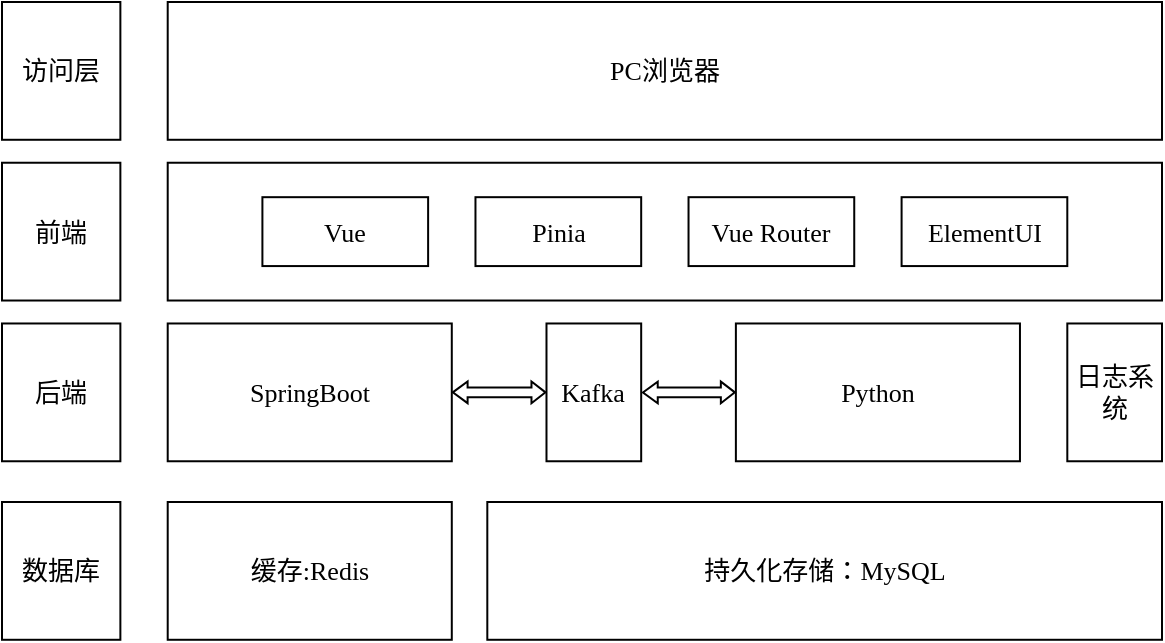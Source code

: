 <mxfile version="21.2.9" type="github">
  <diagram name="第 1 页" id="gowAeJeLTweQWPJeWf1h">
    <mxGraphModel dx="683" dy="355" grid="1" gridSize="10" guides="1" tooltips="1" connect="1" arrows="1" fold="1" page="1" pageScale="1" pageWidth="583" pageHeight="827" math="0" shadow="0">
      <root>
        <mxCell id="0" />
        <mxCell id="1" parent="0" />
        <mxCell id="Yw5uILtMvtEFI5OF6cG2-1" value="访问层" style="rounded=0;whiteSpace=wrap;html=1;fontFamily=宋体;fontSize=13;" parent="1" vertex="1">
          <mxGeometry width="59.184" height="68.889" as="geometry" />
        </mxCell>
        <mxCell id="Yw5uILtMvtEFI5OF6cG2-2" value="PC浏览器" style="rounded=0;whiteSpace=wrap;html=1;fontFamily=宋体;fontSize=13;" parent="1" vertex="1">
          <mxGeometry x="82.857" width="497.143" height="68.889" as="geometry" />
        </mxCell>
        <mxCell id="Yw5uILtMvtEFI5OF6cG2-3" value="前端" style="rounded=0;whiteSpace=wrap;html=1;fontFamily=宋体;fontSize=13;" parent="1" vertex="1">
          <mxGeometry y="80.37" width="59.184" height="68.889" as="geometry" />
        </mxCell>
        <mxCell id="ZB8pXx9DZRXZiF8Oz1ir-5" value="后端" style="rounded=0;whiteSpace=wrap;html=1;fontFamily=宋体;fontSize=13;" parent="1" vertex="1">
          <mxGeometry y="160.741" width="59.184" height="68.889" as="geometry" />
        </mxCell>
        <mxCell id="ZB8pXx9DZRXZiF8Oz1ir-6" value="SpringBoot" style="rounded=0;whiteSpace=wrap;html=1;fontFamily=Times New Roman;fontSize=13;" parent="1" vertex="1">
          <mxGeometry x="82.857" y="160.741" width="142.041" height="68.889" as="geometry" />
        </mxCell>
        <mxCell id="ZB8pXx9DZRXZiF8Oz1ir-7" value="Python" style="rounded=0;whiteSpace=wrap;html=1;fontFamily=Times New Roman;fontSize=13;" parent="1" vertex="1">
          <mxGeometry x="366.939" y="160.741" width="142.041" height="68.889" as="geometry" />
        </mxCell>
        <mxCell id="ZB8pXx9DZRXZiF8Oz1ir-8" value="Kafka" style="rounded=0;whiteSpace=wrap;html=1;fontFamily=Times New Roman;fontSize=13;" parent="1" vertex="1">
          <mxGeometry x="272.245" y="160.741" width="47.347" height="68.889" as="geometry" />
        </mxCell>
        <mxCell id="ZB8pXx9DZRXZiF8Oz1ir-9" value="" style="shape=flexArrow;endArrow=classic;startArrow=classic;html=1;rounded=0;exitX=1;exitY=0.5;exitDx=0;exitDy=0;entryX=0;entryY=0.5;entryDx=0;entryDy=0;startWidth=4.942;startSize=2.134;endWidth=4.942;endSize=2.004;fontFamily=宋体;fontSize=13;width=4.866;" parent="1" source="ZB8pXx9DZRXZiF8Oz1ir-6" target="ZB8pXx9DZRXZiF8Oz1ir-8" edge="1">
          <mxGeometry width="100" height="100" relative="1" as="geometry">
            <mxPoint x="165.714" y="390.37" as="sourcePoint" />
            <mxPoint x="284.082" y="275.556" as="targetPoint" />
          </mxGeometry>
        </mxCell>
        <mxCell id="ZB8pXx9DZRXZiF8Oz1ir-10" value="" style="shape=flexArrow;endArrow=classic;startArrow=classic;html=1;rounded=0;exitX=1.008;exitY=0.501;exitDx=0;exitDy=0;startWidth=4.942;startSize=2.134;endWidth=4.942;endSize=2.004;fontFamily=宋体;fontSize=13;width=4.866;exitPerimeter=0;entryX=0;entryY=0.5;entryDx=0;entryDy=0;" parent="1" source="ZB8pXx9DZRXZiF8Oz1ir-8" target="ZB8pXx9DZRXZiF8Oz1ir-7" edge="1">
          <mxGeometry width="100" height="100" relative="1" as="geometry">
            <mxPoint x="349.184" y="195.174" as="sourcePoint" />
            <mxPoint x="414.286" y="195.185" as="targetPoint" />
          </mxGeometry>
        </mxCell>
        <mxCell id="ZB8pXx9DZRXZiF8Oz1ir-11" value="数据库" style="rounded=0;whiteSpace=wrap;html=1;fontFamily=宋体;fontSize=13;" parent="1" vertex="1">
          <mxGeometry y="250.001" width="59.184" height="68.889" as="geometry" />
        </mxCell>
        <mxCell id="ZB8pXx9DZRXZiF8Oz1ir-12" value="缓存:&lt;font face=&quot;Times New Roman&quot;&gt;Redis&lt;/font&gt;" style="rounded=0;whiteSpace=wrap;html=1;fontFamily=宋体;fontSize=13;" parent="1" vertex="1">
          <mxGeometry x="82.857" y="250.001" width="142.041" height="68.889" as="geometry" />
        </mxCell>
        <mxCell id="ZB8pXx9DZRXZiF8Oz1ir-13" value="持久化存储：&lt;font face=&quot;Times New Roman&quot;&gt;MySQL&lt;/font&gt;" style="rounded=0;whiteSpace=wrap;html=1;fontFamily=宋体;fontSize=13;" parent="1" vertex="1">
          <mxGeometry x="242.653" y="250.001" width="337.347" height="68.889" as="geometry" />
        </mxCell>
        <mxCell id="ZB8pXx9DZRXZiF8Oz1ir-14" value="日志系统" style="rounded=0;whiteSpace=wrap;html=1;fontFamily=宋体;fontSize=13;" parent="1" vertex="1">
          <mxGeometry x="532.653" y="160.741" width="47.347" height="68.889" as="geometry" />
        </mxCell>
        <mxCell id="tLDoZje3TkF4iIOOLGhY-1" value="" style="group" vertex="1" connectable="0" parent="1">
          <mxGeometry x="82.857" y="80.37" width="497.143" height="68.889" as="geometry" />
        </mxCell>
        <mxCell id="Yw5uILtMvtEFI5OF6cG2-4" value="" style="rounded=0;whiteSpace=wrap;html=1;fontFamily=宋体;fontSize=13;" parent="tLDoZje3TkF4iIOOLGhY-1" vertex="1">
          <mxGeometry width="497.143" height="68.889" as="geometry" />
        </mxCell>
        <mxCell id="Yw5uILtMvtEFI5OF6cG2-5" value="Vue" style="rounded=0;whiteSpace=wrap;html=1;fontFamily=Times New Roman;fontSize=13;" parent="tLDoZje3TkF4iIOOLGhY-1" vertex="1">
          <mxGeometry x="47.347" y="17.222" width="82.857" height="34.444" as="geometry" />
        </mxCell>
        <mxCell id="Yw5uILtMvtEFI5OF6cG2-6" value="ElementUI" style="rounded=0;whiteSpace=wrap;html=1;fontFamily=Times New Roman;fontSize=13;" parent="tLDoZje3TkF4iIOOLGhY-1" vertex="1">
          <mxGeometry x="366.939" y="17.222" width="82.857" height="34.444" as="geometry" />
        </mxCell>
        <mxCell id="ZB8pXx9DZRXZiF8Oz1ir-1" value="Pinia" style="rounded=0;whiteSpace=wrap;html=1;fontFamily=Times New Roman;fontSize=13;" parent="tLDoZje3TkF4iIOOLGhY-1" vertex="1">
          <mxGeometry x="153.878" y="17.222" width="82.857" height="34.444" as="geometry" />
        </mxCell>
        <mxCell id="ZB8pXx9DZRXZiF8Oz1ir-2" value="Vue Router" style="rounded=0;whiteSpace=wrap;html=1;fontFamily=Times New Roman;fontSize=13;" parent="tLDoZje3TkF4iIOOLGhY-1" vertex="1">
          <mxGeometry x="260.408" y="17.222" width="82.857" height="34.444" as="geometry" />
        </mxCell>
      </root>
    </mxGraphModel>
  </diagram>
</mxfile>
